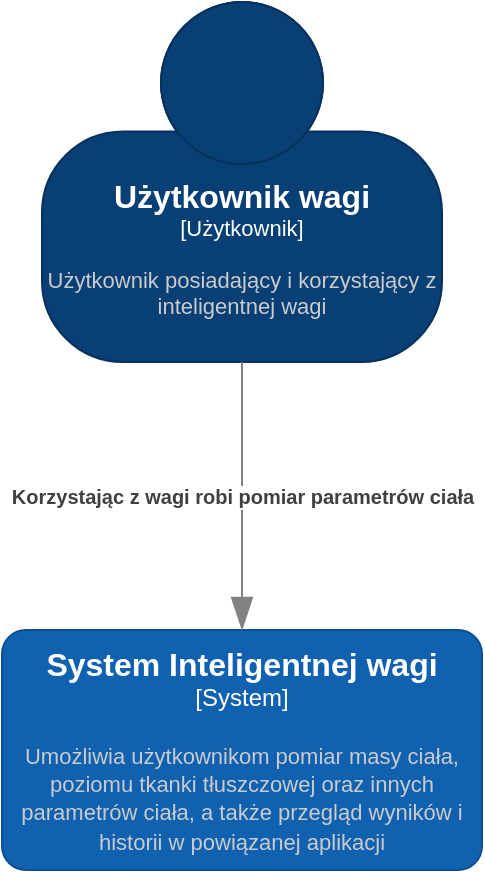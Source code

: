 <mxfile version="26.1.1" pages="2">
  <diagram name="Strona-1" id="LQGkgn-zkJMtT5p6tbA2">
    <mxGraphModel dx="712" dy="1341" grid="0" gridSize="10" guides="1" tooltips="1" connect="1" arrows="1" fold="1" page="0" pageScale="1" pageWidth="827" pageHeight="1169" math="0" shadow="0">
      <root>
        <mxCell id="0" />
        <mxCell id="1" parent="0" />
        <object placeholders="1" c4Name="Użytkownik wagi" c4Type="Użytkownik" c4Description="Użytkownik posiadający i korzystający z inteligentnej wagi" label="&lt;font style=&quot;font-size: 16px&quot;&gt;&lt;b&gt;%c4Name%&lt;/b&gt;&lt;/font&gt;&lt;div&gt;[%c4Type%]&lt;/div&gt;&lt;br&gt;&lt;div&gt;&lt;font style=&quot;font-size: 11px&quot;&gt;&lt;font color=&quot;#cccccc&quot;&gt;%c4Description%&lt;/font&gt;&lt;/div&gt;" id="tBnP6Rge4fdjIVwUS1mi-1">
          <mxCell style="html=1;fontSize=11;dashed=0;whiteSpace=wrap;fillColor=#083F75;strokeColor=#06315C;fontColor=#ffffff;shape=mxgraph.c4.person2;align=center;metaEdit=1;points=[[0.5,0,0],[1,0.5,0],[1,0.75,0],[0.75,1,0],[0.5,1,0],[0.25,1,0],[0,0.75,0],[0,0.5,0]];resizable=0;" vertex="1" parent="1">
            <mxGeometry x="103" y="-144" width="200" height="180" as="geometry" />
          </mxCell>
        </object>
        <object placeholders="1" c4Name="System Inteligentnej wagi" c4Type="System" c4Description="Umożliwia użytkownikom pomiar masy ciała, poziomu tkanki tłuszczowej oraz innych parametrów ciała, a także przegląd wyników i historii w powiązanej aplikacji" label="&lt;font style=&quot;font-size: 16px&quot;&gt;&lt;b&gt;%c4Name%&lt;/b&gt;&lt;/font&gt;&lt;div&gt;[%c4Type%]&lt;/div&gt;&lt;br&gt;&lt;div&gt;&lt;font style=&quot;font-size: 11px&quot;&gt;&lt;font color=&quot;#cccccc&quot;&gt;%c4Description%&lt;/font&gt;&lt;/div&gt;" link="data:page/id,blbsgyXQcQbPTUsvh_yU" id="tBnP6Rge4fdjIVwUS1mi-5">
          <mxCell style="rounded=1;whiteSpace=wrap;html=1;labelBackgroundColor=none;fillColor=#1061B0;fontColor=#ffffff;align=center;arcSize=10;strokeColor=#0D5091;metaEdit=1;resizable=0;points=[[0.25,0,0],[0.5,0,0],[0.75,0,0],[1,0.25,0],[1,0.5,0],[1,0.75,0],[0.75,1,0],[0.5,1,0],[0.25,1,0],[0,0.75,0],[0,0.5,0],[0,0.25,0]];" vertex="1" parent="1">
            <mxGeometry x="83" y="170" width="240" height="120" as="geometry" />
          </mxCell>
        </object>
        <object placeholders="1" c4Type="Relationship" c4Description="Korzystając z wagi robi pomiar parametrów ciała" label="&lt;div style=&quot;text-align: left&quot;&gt;&lt;div style=&quot;text-align: center&quot;&gt;&lt;b&gt;%c4Description%&lt;/b&gt;&lt;/div&gt;" id="tBnP6Rge4fdjIVwUS1mi-6">
          <mxCell style="endArrow=blockThin;html=1;fontSize=10;fontColor=#404040;strokeWidth=1;endFill=1;strokeColor=#828282;elbow=vertical;metaEdit=1;endSize=14;startSize=14;jumpStyle=arc;jumpSize=16;rounded=0;edgeStyle=orthogonalEdgeStyle;curved=1;entryX=0.5;entryY=0;entryDx=0;entryDy=0;entryPerimeter=0;" edge="1" parent="1" source="tBnP6Rge4fdjIVwUS1mi-1" target="tBnP6Rge4fdjIVwUS1mi-5">
            <mxGeometry width="240" relative="1" as="geometry">
              <mxPoint x="80" y="200" as="sourcePoint" />
              <mxPoint x="280" y="76" as="targetPoint" />
            </mxGeometry>
          </mxCell>
        </object>
      </root>
    </mxGraphModel>
  </diagram>
  <diagram id="blbsgyXQcQbPTUsvh_yU" name="Strona-2">
    <mxGraphModel dx="1834" dy="1342" grid="0" gridSize="10" guides="1" tooltips="1" connect="1" arrows="1" fold="1" page="0" pageScale="1" pageWidth="827" pageHeight="1169" math="0" shadow="0">
      <root>
        <mxCell id="0" />
        <mxCell id="1" parent="0" />
        <object placeholders="1" c4Name="Użytkownik wagi" c4Type="Użytkownik" c4Description="Użytkownik posiadający i korzystający z inteligentnej wagi" label="&lt;font style=&quot;font-size: 16px&quot;&gt;&lt;b&gt;%c4Name%&lt;/b&gt;&lt;/font&gt;&lt;div&gt;[%c4Type%]&lt;/div&gt;&lt;br&gt;&lt;div&gt;&lt;font style=&quot;font-size: 11px&quot;&gt;&lt;font color=&quot;#cccccc&quot;&gt;%c4Description%&lt;/font&gt;&lt;/div&gt;" id="KquKAEkToBRRvqp3e-BK-1">
          <mxCell style="html=1;fontSize=11;dashed=0;whiteSpace=wrap;fillColor=#083F75;strokeColor=#06315C;fontColor=#ffffff;shape=mxgraph.c4.person2;align=center;metaEdit=1;points=[[0.5,0,0],[1,0.5,0],[1,0.75,0],[0.75,1,0],[0.5,1,0],[0.25,1,0],[0,0.75,0],[0,0.5,0]];resizable=0;" vertex="1" parent="1">
            <mxGeometry x="290" y="-135" width="200" height="180" as="geometry" />
          </mxCell>
        </object>
        <object placeholders="1" c4Name="System Inteligentnej Wagi" c4Type="ContainerScopeBoundary" c4Application="Diagram kontenerowy dla Systemu Inteligentnej Wagi" label="&lt;font style=&quot;font-size: 16px&quot;&gt;&lt;b&gt;&lt;div style=&quot;text-align: left&quot;&gt;%c4Name%&lt;/div&gt;&lt;/b&gt;&lt;/font&gt;&lt;div style=&quot;text-align: left&quot;&gt;[%c4Application%]&lt;/div&gt;" id="KquKAEkToBRRvqp3e-BK-3">
          <mxCell style="rounded=1;fontSize=11;whiteSpace=wrap;html=1;dashed=1;arcSize=20;fillColor=none;strokeColor=#666666;fontColor=#333333;labelBackgroundColor=none;align=left;verticalAlign=bottom;labelBorderColor=none;spacingTop=0;spacing=10;dashPattern=8 4;metaEdit=1;rotatable=0;perimeter=rectanglePerimeter;noLabel=0;labelPadding=0;allowArrows=0;connectable=0;expand=0;recursiveResize=0;editable=1;pointerEvents=0;absoluteArcSize=1;points=[[0.25,0,0],[0.5,0,0],[0.75,0,0],[1,0.25,0],[1,0.5,0],[1,0.75,0],[0.75,1,0],[0.5,1,0],[0.25,1,0],[0,0.75,0],[0,0.5,0],[0,0.25,0]];" vertex="1" parent="1">
            <mxGeometry x="-87" y="170" width="1231" height="419" as="geometry" />
          </mxCell>
        </object>
        <mxCell id="V4KHtJX3c3VKZmcBaZ54-3" style="edgeStyle=none;curved=1;rounded=0;orthogonalLoop=1;jettySize=auto;html=1;fontSize=12;startSize=8;endSize=8;" edge="1" parent="1" source="KquKAEkToBRRvqp3e-BK-6" target="KquKAEkToBRRvqp3e-BK-9">
          <mxGeometry relative="1" as="geometry" />
        </mxCell>
        <mxCell id="V4KHtJX3c3VKZmcBaZ54-4" value="&lt;div&gt;&lt;br&gt;&lt;/div&gt;HTTPS" style="edgeLabel;html=1;align=center;verticalAlign=middle;resizable=0;points=[];fontSize=12;" vertex="1" connectable="0" parent="V4KHtJX3c3VKZmcBaZ54-3">
          <mxGeometry x="0.128" y="1" relative="1" as="geometry">
            <mxPoint x="15" y="-1" as="offset" />
          </mxGeometry>
        </mxCell>
        <object placeholders="1" c4Name="Aplikacja Mobilna" c4Type="Container" c4Technology="React" c4Description="Umożliwia użytkownikom przeglądanie historii pomiarów, analizowanie trendów oraz konfigurację wagi. Synchronizuje dane przez Wi-Fi." label="&lt;font style=&quot;font-size: 16px&quot;&gt;&lt;b&gt;%c4Name%&lt;/b&gt;&lt;/font&gt;&lt;div&gt;[%c4Type%: %c4Technology%]&lt;/div&gt;&lt;br&gt;&lt;div&gt;&lt;font style=&quot;font-size: 11px&quot;&gt;&lt;font color=&quot;#E6E6E6&quot;&gt;%c4Description%&lt;/font&gt;&lt;/div&gt;" id="KquKAEkToBRRvqp3e-BK-6">
          <mxCell style="rounded=1;whiteSpace=wrap;html=1;fontSize=11;labelBackgroundColor=none;fillColor=#23A2D9;fontColor=#ffffff;align=center;arcSize=10;strokeColor=#0E7DAD;metaEdit=1;resizable=0;points=[[0.25,0,0],[0.5,0,0],[0.75,0,0],[1,0.25,0],[1,0.5,0],[1,0.75,0],[0.75,1,0],[0.5,1,0],[0.25,1,0],[0,0.75,0],[0,0.5,0],[0,0.25,0]];" vertex="1" parent="1">
            <mxGeometry x="790" y="217" width="240" height="120" as="geometry" />
          </mxCell>
        </object>
        <mxCell id="xIY2RR0KG79NCkWmjZN6-14" value="" style="edgeStyle=none;curved=1;rounded=0;orthogonalLoop=1;jettySize=auto;html=1;fontSize=12;startSize=8;endSize=8;" edge="1" parent="1" source="KquKAEkToBRRvqp3e-BK-8" target="V4KHtJX3c3VKZmcBaZ54-1">
          <mxGeometry relative="1" as="geometry">
            <mxPoint x="390" y="277" as="targetPoint" />
          </mxGeometry>
        </mxCell>
        <mxCell id="V4KHtJX3c3VKZmcBaZ54-6" value="Wysyła dane&lt;div&gt;&lt;span style=&quot;background-color: light-dark(#ffffff, var(--ge-dark-color, #121212)); color: light-dark(rgb(0, 0, 0), rgb(255, 255, 255));&quot;&gt;do Brokera&lt;/span&gt;&lt;/div&gt;&lt;div&gt;&lt;span style=&quot;background-color: light-dark(#ffffff, var(--ge-dark-color, #121212)); color: light-dark(rgb(0, 0, 0), rgb(255, 255, 255));&quot;&gt;(MQTT)&lt;/span&gt;&lt;/div&gt;" style="edgeLabel;html=1;align=center;verticalAlign=middle;resizable=0;points=[];fontSize=12;" vertex="1" connectable="0" parent="xIY2RR0KG79NCkWmjZN6-14">
          <mxGeometry x="-0.16" y="-1" relative="1" as="geometry">
            <mxPoint as="offset" />
          </mxGeometry>
        </mxCell>
        <object placeholders="1" c4Name="Inteligentna Waga" c4Type="Container" c4Technology="Python" c4Description="Dokonuje pomiaru masy ciała, poziomu tkanki tłuszczowej i innych parametrów. Łączy się z aplikacją mobilną, aby przesłać dane." label="&lt;font style=&quot;font-size: 16px&quot;&gt;&lt;b&gt;%c4Name%&lt;/b&gt;&lt;/font&gt;&lt;div&gt;[%c4Type%: %c4Technology%]&lt;/div&gt;&lt;br&gt;&lt;div&gt;&lt;font style=&quot;font-size: 11px&quot;&gt;&lt;font color=&quot;#E6E6E6&quot;&gt;%c4Description%&lt;/font&gt;&lt;/div&gt;" id="KquKAEkToBRRvqp3e-BK-8">
          <mxCell style="rounded=1;whiteSpace=wrap;html=1;fontSize=11;labelBackgroundColor=none;fillColor=#23A2D9;fontColor=#ffffff;align=center;arcSize=10;strokeColor=#0E7DAD;metaEdit=1;resizable=0;points=[[0.25,0,0],[0.5,0,0],[0.75,0,0],[1,0.25,0],[1,0.5,0],[1,0.75,0],[0.75,1,0],[0.5,1,0],[0.25,1,0],[0,0.75,0],[0,0.5,0],[0,0.25,0]];" vertex="1" parent="1">
            <mxGeometry x="-14" y="217" width="240" height="120" as="geometry" />
          </mxCell>
        </object>
        <mxCell id="xIY2RR0KG79NCkWmjZN6-11" value="" style="edgeStyle=none;curved=1;rounded=0;orthogonalLoop=1;jettySize=auto;html=1;fontSize=12;startSize=8;endSize=8;" edge="1" parent="1" source="KquKAEkToBRRvqp3e-BK-9" target="xIY2RR0KG79NCkWmjZN6-4">
          <mxGeometry relative="1" as="geometry" />
        </mxCell>
        <mxCell id="xIY2RR0KG79NCkWmjZN6-21" value="Odczytuje i zapisuje&lt;div&gt;dane w bazie danych&lt;/div&gt;&lt;div&gt;(SQL)&lt;/div&gt;" style="edgeLabel;html=1;align=center;verticalAlign=middle;resizable=0;points=[];fontSize=12;" vertex="1" connectable="0" parent="xIY2RR0KG79NCkWmjZN6-11">
          <mxGeometry x="0.357" y="3" relative="1" as="geometry">
            <mxPoint x="91" as="offset" />
          </mxGeometry>
        </mxCell>
        <mxCell id="V4KHtJX3c3VKZmcBaZ54-2" style="edgeStyle=none;curved=1;rounded=0;orthogonalLoop=1;jettySize=auto;html=1;fontSize=12;startSize=8;endSize=8;" edge="1" parent="1" source="KquKAEkToBRRvqp3e-BK-9" target="V4KHtJX3c3VKZmcBaZ54-1">
          <mxGeometry relative="1" as="geometry" />
        </mxCell>
        <mxCell id="V4KHtJX3c3VKZmcBaZ54-5" value="&lt;div&gt;Subskrybuje Broker&lt;/div&gt;&lt;div&gt;(MQTT)&lt;/div&gt;" style="edgeLabel;html=1;align=center;verticalAlign=middle;resizable=0;points=[];fontSize=12;" vertex="1" connectable="0" parent="V4KHtJX3c3VKZmcBaZ54-2">
          <mxGeometry x="0.352" y="-2" relative="1" as="geometry">
            <mxPoint x="21" y="10" as="offset" />
          </mxGeometry>
        </mxCell>
        <object placeholders="1" c4Name="API Backend" c4Type="Container" c4Technology="Python" c4Description="Obsługuje logikę biznesową aplikacji, przetwarza dane pomiarowe i zarządza użytkownikami. Komunikuje się z bazą danych i aplikacją mobilną poprzez JSON/HTTPS." label="&lt;font style=&quot;font-size: 16px&quot;&gt;&lt;b&gt;%c4Name%&lt;/b&gt;&lt;/font&gt;&lt;div&gt;[%c4Type%: %c4Technology%]&lt;/div&gt;&lt;br&gt;&lt;div&gt;&lt;font style=&quot;font-size: 11px&quot;&gt;&lt;font color=&quot;#E6E6E6&quot;&gt;%c4Description%&lt;/font&gt;&lt;/div&gt;" id="KquKAEkToBRRvqp3e-BK-9">
          <mxCell style="rounded=1;whiteSpace=wrap;html=1;fontSize=11;labelBackgroundColor=none;fillColor=#23A2D9;fontColor=#ffffff;align=center;arcSize=10;strokeColor=#0E7DAD;metaEdit=1;resizable=0;points=[[0.25,0,0],[0.5,0,0],[0.75,0,0],[1,0.25,0],[1,0.5,0],[1,0.75,0],[0.75,1,0],[0.5,1,0],[0.25,1,0],[0,0.75,0],[0,0.5,0],[0,0.25,0]];" vertex="1" parent="1">
            <mxGeometry x="666" y="420" width="240" height="120" as="geometry" />
          </mxCell>
        </object>
        <object placeholders="1" c4Name=" Baza Danych" c4Type="Container" c4Technology="SQL - Azure CosmoDB" c4Description="Przechowuje dane użytkowników, historię pomiarów oraz dane analityczne." label="&lt;font style=&quot;font-size: 16px&quot;&gt;&lt;b&gt;%c4Name%&lt;/b&gt;&lt;/font&gt;&lt;div&gt;[%c4Type%:&amp;nbsp;%c4Technology%]&lt;/div&gt;&lt;br&gt;&lt;div&gt;&lt;font style=&quot;font-size: 11px&quot;&gt;&lt;font color=&quot;#E6E6E6&quot;&gt;%c4Description%&lt;/font&gt;&lt;/div&gt;" id="xIY2RR0KG79NCkWmjZN6-4">
          <mxCell style="shape=cylinder3;size=15;whiteSpace=wrap;html=1;boundedLbl=1;rounded=0;labelBackgroundColor=none;fillColor=#23A2D9;fontSize=12;fontColor=#ffffff;align=center;strokeColor=#0E7DAD;metaEdit=1;points=[[0.5,0,0],[1,0.25,0],[1,0.5,0],[1,0.75,0],[0.5,1,0],[0,0.75,0],[0,0.5,0],[0,0.25,0]];resizable=0;" vertex="1" parent="1">
            <mxGeometry x="-14" y="412" width="240" height="120" as="geometry" />
          </mxCell>
        </object>
        <mxCell id="xIY2RR0KG79NCkWmjZN6-5" value="" style="endArrow=classic;html=1;rounded=0;fontSize=12;startSize=8;endSize=8;curved=1;entryX=0.454;entryY=0.008;entryDx=0;entryDy=0;entryPerimeter=0;" edge="1" parent="1" source="KquKAEkToBRRvqp3e-BK-1" target="KquKAEkToBRRvqp3e-BK-6">
          <mxGeometry width="50" height="50" relative="1" as="geometry">
            <mxPoint x="172" y="321" as="sourcePoint" />
            <mxPoint x="348" y="133" as="targetPoint" />
          </mxGeometry>
        </mxCell>
        <mxCell id="xIY2RR0KG79NCkWmjZN6-19" value="Sprawdza parametry" style="edgeLabel;html=1;align=center;verticalAlign=middle;resizable=0;points=[];fontSize=12;" vertex="1" connectable="0" parent="xIY2RR0KG79NCkWmjZN6-5">
          <mxGeometry x="0.155" y="2" relative="1" as="geometry">
            <mxPoint as="offset" />
          </mxGeometry>
        </mxCell>
        <mxCell id="xIY2RR0KG79NCkWmjZN6-24" value="" style="endArrow=classic;html=1;rounded=0;fontSize=12;startSize=8;endSize=8;curved=1;" edge="1" parent="1" source="KquKAEkToBRRvqp3e-BK-1" target="KquKAEkToBRRvqp3e-BK-8">
          <mxGeometry width="50" height="50" relative="1" as="geometry">
            <mxPoint x="136" y="108" as="sourcePoint" />
            <mxPoint x="162" y="107" as="targetPoint" />
          </mxGeometry>
        </mxCell>
        <mxCell id="xIY2RR0KG79NCkWmjZN6-25" value="Wykonuje pomiar parametrów" style="edgeLabel;html=1;align=center;verticalAlign=middle;resizable=0;points=[];fontSize=12;" vertex="1" connectable="0" parent="xIY2RR0KG79NCkWmjZN6-24">
          <mxGeometry x="-0.056" y="-2" relative="1" as="geometry">
            <mxPoint as="offset" />
          </mxGeometry>
        </mxCell>
        <object placeholders="1" c4Name="Broker MQTTs" c4Type="Broker" c4Technology="Eclipse Mosqutto v2.0, protokół MQTTs" c4Description="Broker MQTT Przesyła dane pomiarowe między wagą, backendem i aplikacją" label="&lt;font style=&quot;font-size: 16px&quot;&gt;&lt;b&gt;%c4Name%&lt;/b&gt;&lt;/font&gt;&lt;div&gt;[%c4Type%: %c4Technology%]&lt;/div&gt;&lt;br&gt;&lt;div&gt;&lt;font style=&quot;font-size: 11px&quot;&gt;&lt;font color=&quot;#E6E6E6&quot;&gt;%c4Description%&lt;/font&gt;&lt;/div&gt;" id="V4KHtJX3c3VKZmcBaZ54-1">
          <mxCell style="rounded=1;whiteSpace=wrap;html=1;fontSize=11;labelBackgroundColor=none;fillColor=#23A2D9;fontColor=#ffffff;align=center;arcSize=10;strokeColor=#0E7DAD;metaEdit=1;resizable=0;points=[[0.25,0,0],[0.5,0,0],[0.75,0,0],[1,0.25,0],[1,0.5,0],[1,0.75,0],[0.75,1,0],[0.5,1,0],[0.25,1,0],[0,0.75,0],[0,0.5,0],[0,0.25,0]];" vertex="1" parent="1">
            <mxGeometry x="394" y="217" width="240" height="120" as="geometry" />
          </mxCell>
        </object>
        <mxCell id="V4KHtJX3c3VKZmcBaZ54-9" value="VM???" style="text;html=1;align=center;verticalAlign=middle;resizable=0;points=[];autosize=1;strokeColor=none;fillColor=none;fontSize=16;" vertex="1" parent="1">
          <mxGeometry x="11" y="211" width="69" height="31" as="geometry" />
        </mxCell>
        <mxCell id="V4KHtJX3c3VKZmcBaZ54-10" value="VM/DOCKER?" style="text;html=1;align=center;verticalAlign=middle;resizable=0;points=[];autosize=1;strokeColor=none;fillColor=none;fontSize=16;" vertex="1" parent="1">
          <mxGeometry x="402" y="214" width="124" height="31" as="geometry" />
        </mxCell>
        <mxCell id="V4KHtJX3c3VKZmcBaZ54-11" value="VM/DOCKER?" style="text;html=1;align=center;verticalAlign=middle;resizable=0;points=[];autosize=1;strokeColor=none;fillColor=none;fontSize=16;" vertex="1" parent="1">
          <mxGeometry x="906" y="452" width="124" height="31" as="geometry" />
        </mxCell>
      </root>
    </mxGraphModel>
  </diagram>
</mxfile>
